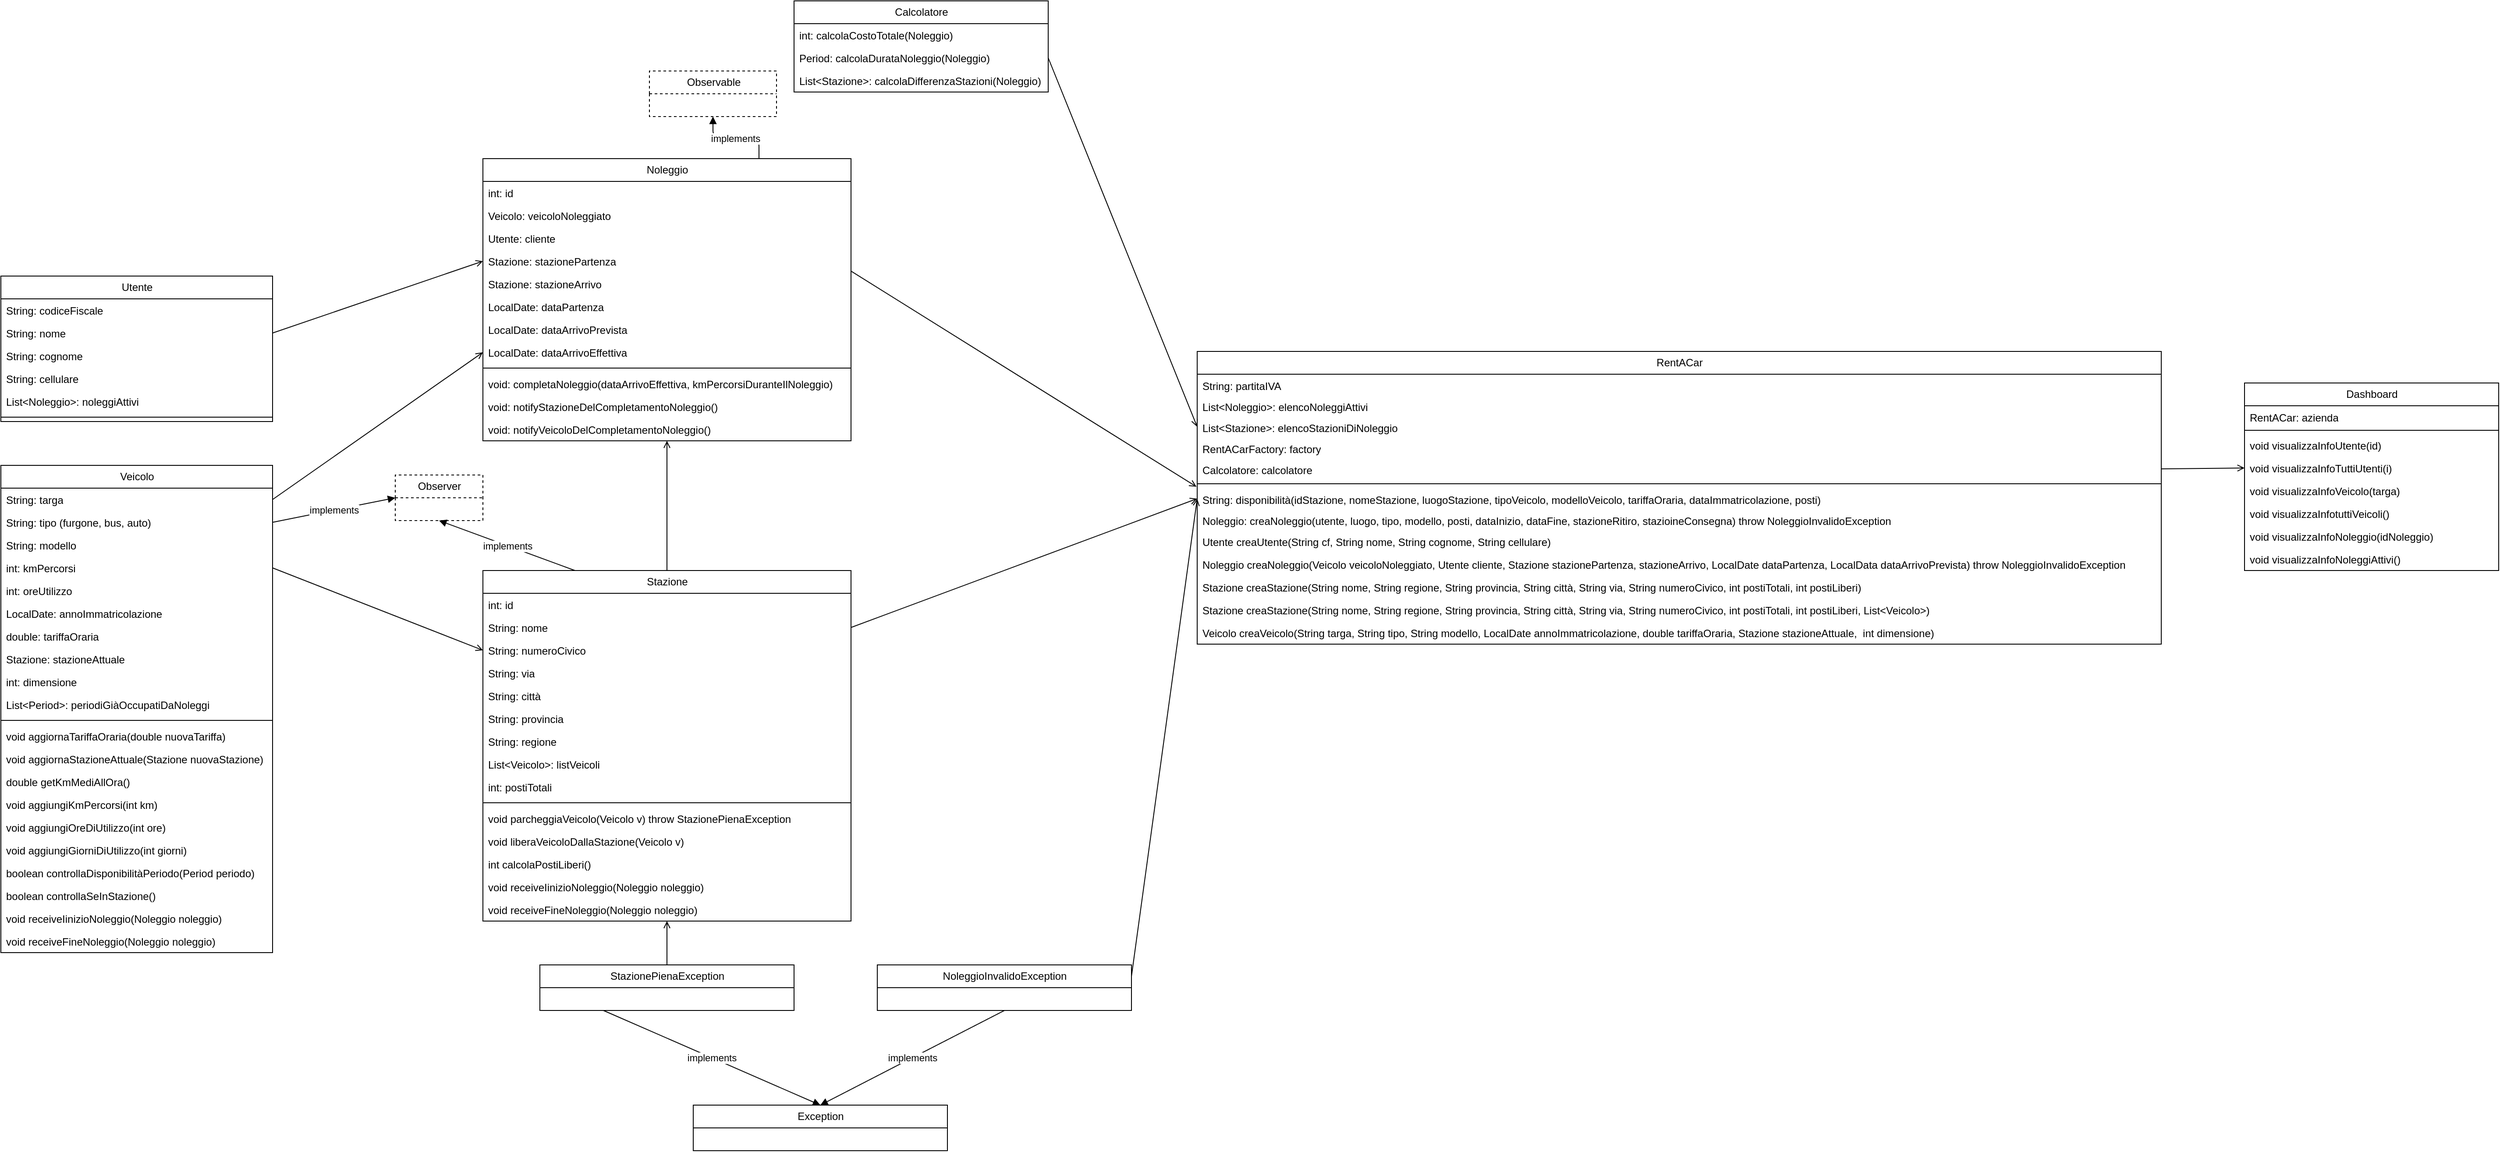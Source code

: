 <mxfile>
    <diagram id="e6U9duN5cm75SYGmt0KS" name="Page-1">
        <mxGraphModel dx="764" dy="2025" grid="1" gridSize="10" guides="1" tooltips="1" connect="1" arrows="1" fold="1" page="0" pageScale="1" pageWidth="827" pageHeight="1169" background="none" math="0" shadow="0">
            <root>
                <mxCell id="0"/>
                <mxCell id="1" parent="0"/>
                <mxCell id="3" value="Veicolo" style="swimlane;fontStyle=0;childLayout=stackLayout;horizontal=1;startSize=26;fillColor=none;horizontalStack=0;resizeParent=1;resizeParentMax=0;resizeLast=0;collapsible=1;marginBottom=0;html=1;rounded=0;" parent="1" vertex="1">
                    <mxGeometry x="690" y="-280" width="310" height="556" as="geometry"/>
                </mxCell>
                <mxCell id="7" value="String: targa" style="text;strokeColor=none;fillColor=none;align=left;verticalAlign=top;spacingLeft=4;spacingRight=4;overflow=hidden;rotatable=0;points=[[0,0.5],[1,0.5]];portConstraint=eastwest;whiteSpace=wrap;html=1;rounded=0;" parent="3" vertex="1">
                    <mxGeometry y="26" width="310" height="26" as="geometry"/>
                </mxCell>
                <mxCell id="4" value="String: tipo (furgone, bus, auto)" style="text;strokeColor=none;fillColor=none;align=left;verticalAlign=top;spacingLeft=4;spacingRight=4;overflow=hidden;rotatable=0;points=[[0,0.5],[1,0.5]];portConstraint=eastwest;whiteSpace=wrap;html=1;rounded=0;" parent="3" vertex="1">
                    <mxGeometry y="52" width="310" height="26" as="geometry"/>
                </mxCell>
                <mxCell id="5" value="String: modello" style="text;strokeColor=none;fillColor=none;align=left;verticalAlign=top;spacingLeft=4;spacingRight=4;overflow=hidden;rotatable=0;points=[[0,0.5],[1,0.5]];portConstraint=eastwest;whiteSpace=wrap;html=1;rounded=0;" parent="3" vertex="1">
                    <mxGeometry y="78" width="310" height="26" as="geometry"/>
                </mxCell>
                <mxCell id="103" value="int: kmPercorsi" style="text;strokeColor=none;fillColor=none;align=left;verticalAlign=top;spacingLeft=4;spacingRight=4;overflow=hidden;rotatable=0;points=[[0,0.5],[1,0.5]];portConstraint=eastwest;whiteSpace=wrap;html=1;rounded=0;" parent="3" vertex="1">
                    <mxGeometry y="104" width="310" height="26" as="geometry"/>
                </mxCell>
                <mxCell id="120" value="int: oreUtilizzo" style="text;strokeColor=none;fillColor=none;align=left;verticalAlign=top;spacingLeft=4;spacingRight=4;overflow=hidden;rotatable=0;points=[[0,0.5],[1,0.5]];portConstraint=eastwest;whiteSpace=wrap;html=1;rounded=0;" parent="3" vertex="1">
                    <mxGeometry y="130" width="310" height="26" as="geometry"/>
                </mxCell>
                <mxCell id="8" value="LocalDate: annoImmatricolazione" style="text;strokeColor=none;fillColor=none;align=left;verticalAlign=top;spacingLeft=4;spacingRight=4;overflow=hidden;rotatable=0;points=[[0,0.5],[1,0.5]];portConstraint=eastwest;whiteSpace=wrap;html=1;rounded=0;" parent="3" vertex="1">
                    <mxGeometry y="156" width="310" height="26" as="geometry"/>
                </mxCell>
                <mxCell id="6" value="double: tariffaOraria" style="text;strokeColor=none;fillColor=none;align=left;verticalAlign=top;spacingLeft=4;spacingRight=4;overflow=hidden;rotatable=0;points=[[0,0.5],[1,0.5]];portConstraint=eastwest;whiteSpace=wrap;html=1;rounded=0;" parent="3" vertex="1">
                    <mxGeometry y="182" width="310" height="26" as="geometry"/>
                </mxCell>
                <mxCell id="9" value="Stazione: stazioneAttuale" style="text;strokeColor=none;fillColor=none;align=left;verticalAlign=top;spacingLeft=4;spacingRight=4;overflow=hidden;rotatable=0;points=[[0,0.5],[1,0.5]];portConstraint=eastwest;whiteSpace=wrap;html=1;rounded=0;" parent="3" vertex="1">
                    <mxGeometry y="208" width="310" height="26" as="geometry"/>
                </mxCell>
                <mxCell id="10" value="int: dimensione" style="text;strokeColor=none;fillColor=none;align=left;verticalAlign=top;spacingLeft=4;spacingRight=4;overflow=hidden;rotatable=0;points=[[0,0.5],[1,0.5]];portConstraint=eastwest;whiteSpace=wrap;html=1;rounded=0;" parent="3" vertex="1">
                    <mxGeometry y="234" width="310" height="26" as="geometry"/>
                </mxCell>
                <mxCell id="163" value="List&amp;lt;Period&amp;gt;: periodiGiàOccupatiDaNoleggi" style="text;strokeColor=none;fillColor=none;align=left;verticalAlign=top;spacingLeft=4;spacingRight=4;overflow=hidden;rotatable=0;points=[[0,0.5],[1,0.5]];portConstraint=eastwest;whiteSpace=wrap;html=1;rounded=0;" parent="3" vertex="1">
                    <mxGeometry y="260" width="310" height="26" as="geometry"/>
                </mxCell>
                <mxCell id="102" value="" style="line;strokeWidth=1;rotatable=0;dashed=0;labelPosition=right;align=left;verticalAlign=middle;spacingTop=0;spacingLeft=6;points=[];portConstraint=eastwest;" parent="3" vertex="1">
                    <mxGeometry y="286" width="310" height="10" as="geometry"/>
                </mxCell>
                <mxCell id="118" value="void aggiornaTariffaOraria(double nuovaTariffa)" style="text;strokeColor=none;fillColor=none;align=left;verticalAlign=top;spacingLeft=4;spacingRight=4;overflow=hidden;rotatable=0;points=[[0,0.5],[1,0.5]];portConstraint=eastwest;whiteSpace=wrap;html=1;rounded=0;" parent="3" vertex="1">
                    <mxGeometry y="296" width="310" height="26" as="geometry"/>
                </mxCell>
                <mxCell id="119" value="void aggiornaStazioneAttuale(Stazione nuovaStazione)" style="text;strokeColor=none;fillColor=none;align=left;verticalAlign=top;spacingLeft=4;spacingRight=4;overflow=hidden;rotatable=0;points=[[0,0.5],[1,0.5]];portConstraint=eastwest;whiteSpace=wrap;html=1;rounded=0;" parent="3" vertex="1">
                    <mxGeometry y="322" width="310" height="26" as="geometry"/>
                </mxCell>
                <mxCell id="121" value="double getKmMediAllOra()" style="text;strokeColor=none;fillColor=none;align=left;verticalAlign=top;spacingLeft=4;spacingRight=4;overflow=hidden;rotatable=0;points=[[0,0.5],[1,0.5]];portConstraint=eastwest;whiteSpace=wrap;html=1;rounded=0;" parent="3" vertex="1">
                    <mxGeometry y="348" width="310" height="26" as="geometry"/>
                </mxCell>
                <mxCell id="104" value="void aggiungiKmPercorsi(int km)" style="text;strokeColor=none;fillColor=none;align=left;verticalAlign=top;spacingLeft=4;spacingRight=4;overflow=hidden;rotatable=0;points=[[0,0.5],[1,0.5]];portConstraint=eastwest;whiteSpace=wrap;html=1;rounded=0;" parent="3" vertex="1">
                    <mxGeometry y="374" width="310" height="26" as="geometry"/>
                </mxCell>
                <mxCell id="122" value="void aggiungiOreDiUtilizzo(int ore)" style="text;strokeColor=none;fillColor=none;align=left;verticalAlign=top;spacingLeft=4;spacingRight=4;overflow=hidden;rotatable=0;points=[[0,0.5],[1,0.5]];portConstraint=eastwest;whiteSpace=wrap;html=1;rounded=0;" parent="3" vertex="1">
                    <mxGeometry y="400" width="310" height="26" as="geometry"/>
                </mxCell>
                <mxCell id="123" value="void aggiungiGiorniDiUtilizzo(int giorni)" style="text;strokeColor=none;fillColor=none;align=left;verticalAlign=top;spacingLeft=4;spacingRight=4;overflow=hidden;rotatable=0;points=[[0,0.5],[1,0.5]];portConstraint=eastwest;whiteSpace=wrap;html=1;rounded=0;" parent="3" vertex="1">
                    <mxGeometry y="426" width="310" height="26" as="geometry"/>
                </mxCell>
                <mxCell id="164" value="boolean controllaDisponibilitàPeriodo(Period periodo)" style="text;strokeColor=none;fillColor=none;align=left;verticalAlign=top;spacingLeft=4;spacingRight=4;overflow=hidden;rotatable=0;points=[[0,0.5],[1,0.5]];portConstraint=eastwest;whiteSpace=wrap;html=1;rounded=0;" parent="3" vertex="1">
                    <mxGeometry y="452" width="310" height="26" as="geometry"/>
                </mxCell>
                <mxCell id="205" value="boolean controllaSeInStazione()" style="text;strokeColor=none;fillColor=none;align=left;verticalAlign=top;spacingLeft=4;spacingRight=4;overflow=hidden;rotatable=0;points=[[0,0.5],[1,0.5]];portConstraint=eastwest;whiteSpace=wrap;html=1;rounded=0;" parent="3" vertex="1">
                    <mxGeometry y="478" width="310" height="26" as="geometry"/>
                </mxCell>
                <mxCell id="209" value="void receiveIinizioNoleggio(Noleggio noleggio)" style="text;strokeColor=none;fillColor=none;align=left;verticalAlign=top;spacingLeft=4;spacingRight=4;overflow=hidden;rotatable=0;points=[[0,0.5],[1,0.5]];portConstraint=eastwest;whiteSpace=wrap;html=1;rounded=0;" parent="3" vertex="1">
                    <mxGeometry y="504" width="310" height="26" as="geometry"/>
                </mxCell>
                <mxCell id="210" value="void receiveFineNoleggio(Noleggio noleggio)" style="text;strokeColor=none;fillColor=none;align=left;verticalAlign=top;spacingLeft=4;spacingRight=4;overflow=hidden;rotatable=0;points=[[0,0.5],[1,0.5]];portConstraint=eastwest;whiteSpace=wrap;html=1;rounded=0;" parent="3" vertex="1">
                    <mxGeometry y="530" width="310" height="26" as="geometry"/>
                </mxCell>
                <mxCell id="196" style="edgeStyle=none;html=1;entryX=0.5;entryY=1;entryDx=0;entryDy=0;endArrow=open;endFill=0;" parent="1" source="16" target="32" edge="1">
                    <mxGeometry relative="1" as="geometry"/>
                </mxCell>
                <mxCell id="199" value="implements" style="edgeStyle=none;html=1;exitX=0.25;exitY=0;exitDx=0;exitDy=0;entryX=0.5;entryY=1;entryDx=0;entryDy=0;endArrow=block;endFill=1;" parent="1" source="16" target="179" edge="1">
                    <mxGeometry relative="1" as="geometry"/>
                </mxCell>
                <mxCell id="16" value="Stazione" style="swimlane;fontStyle=0;childLayout=stackLayout;horizontal=1;startSize=26;fillColor=none;horizontalStack=0;resizeParent=1;resizeParentMax=0;resizeLast=0;collapsible=1;marginBottom=0;html=1;rounded=0;" parent="1" vertex="1">
                    <mxGeometry x="1240" y="-160" width="420" height="400" as="geometry"/>
                </mxCell>
                <mxCell id="17" value="int: id" style="text;strokeColor=none;fillColor=none;align=left;verticalAlign=top;spacingLeft=4;spacingRight=4;overflow=hidden;rotatable=0;points=[[0,0.5],[1,0.5]];portConstraint=eastwest;whiteSpace=wrap;html=1;rounded=0;" parent="16" vertex="1">
                    <mxGeometry y="26" width="420" height="26" as="geometry"/>
                </mxCell>
                <mxCell id="18" value="String: nome" style="text;strokeColor=none;fillColor=none;align=left;verticalAlign=top;spacingLeft=4;spacingRight=4;overflow=hidden;rotatable=0;points=[[0,0.5],[1,0.5]];portConstraint=eastwest;whiteSpace=wrap;html=1;rounded=0;" parent="16" vertex="1">
                    <mxGeometry y="52" width="420" height="26" as="geometry"/>
                </mxCell>
                <mxCell id="126" value="String: numeroCivico" style="text;strokeColor=none;fillColor=none;align=left;verticalAlign=top;spacingLeft=4;spacingRight=4;overflow=hidden;rotatable=0;points=[[0,0.5],[1,0.5]];portConstraint=eastwest;whiteSpace=wrap;html=1;rounded=0;" parent="16" vertex="1">
                    <mxGeometry y="78" width="420" height="26" as="geometry"/>
                </mxCell>
                <mxCell id="124" value="String: via" style="text;strokeColor=none;fillColor=none;align=left;verticalAlign=top;spacingLeft=4;spacingRight=4;overflow=hidden;rotatable=0;points=[[0,0.5],[1,0.5]];portConstraint=eastwest;whiteSpace=wrap;html=1;rounded=0;" parent="16" vertex="1">
                    <mxGeometry y="104" width="420" height="26" as="geometry"/>
                </mxCell>
                <mxCell id="19" value="String: città" style="text;strokeColor=none;fillColor=none;align=left;verticalAlign=top;spacingLeft=4;spacingRight=4;overflow=hidden;rotatable=0;points=[[0,0.5],[1,0.5]];portConstraint=eastwest;whiteSpace=wrap;html=1;rounded=0;" parent="16" vertex="1">
                    <mxGeometry y="130" width="420" height="26" as="geometry"/>
                </mxCell>
                <mxCell id="127" value="String: provincia" style="text;strokeColor=none;fillColor=none;align=left;verticalAlign=top;spacingLeft=4;spacingRight=4;overflow=hidden;rotatable=0;points=[[0,0.5],[1,0.5]];portConstraint=eastwest;whiteSpace=wrap;html=1;rounded=0;" parent="16" vertex="1">
                    <mxGeometry y="156" width="420" height="26" as="geometry"/>
                </mxCell>
                <mxCell id="125" value="String: regione" style="text;strokeColor=none;fillColor=none;align=left;verticalAlign=top;spacingLeft=4;spacingRight=4;overflow=hidden;rotatable=0;points=[[0,0.5],[1,0.5]];portConstraint=eastwest;whiteSpace=wrap;html=1;rounded=0;" parent="16" vertex="1">
                    <mxGeometry y="182" width="420" height="26" as="geometry"/>
                </mxCell>
                <mxCell id="20" value="List&amp;lt;Veicolo&amp;gt;: listVeicoli" style="text;strokeColor=none;fillColor=none;align=left;verticalAlign=top;spacingLeft=4;spacingRight=4;overflow=hidden;rotatable=0;points=[[0,0.5],[1,0.5]];portConstraint=eastwest;whiteSpace=wrap;html=1;rounded=0;" parent="16" vertex="1">
                    <mxGeometry y="208" width="420" height="26" as="geometry"/>
                </mxCell>
                <mxCell id="25" value="int: postiTotali" style="text;strokeColor=none;fillColor=none;align=left;verticalAlign=top;spacingLeft=4;spacingRight=4;overflow=hidden;rotatable=0;points=[[0,0.5],[1,0.5]];portConstraint=eastwest;whiteSpace=wrap;html=1;rounded=0;" parent="16" vertex="1">
                    <mxGeometry y="234" width="420" height="26" as="geometry"/>
                </mxCell>
                <mxCell id="129" value="" style="line;strokeWidth=1;rotatable=0;dashed=0;labelPosition=right;align=left;verticalAlign=middle;spacingTop=0;spacingLeft=6;points=[];portConstraint=eastwest;" parent="16" vertex="1">
                    <mxGeometry y="260" width="420" height="10" as="geometry"/>
                </mxCell>
                <mxCell id="130" value="void parcheggiaVeicolo(Veicolo v) throw StazionePienaException" style="text;strokeColor=none;fillColor=none;align=left;verticalAlign=top;spacingLeft=4;spacingRight=4;overflow=hidden;rotatable=0;points=[[0,0.5],[1,0.5]];portConstraint=eastwest;whiteSpace=wrap;html=1;rounded=0;" parent="16" vertex="1">
                    <mxGeometry y="270" width="420" height="26" as="geometry"/>
                </mxCell>
                <mxCell id="131" value="void liberaVeicoloDallaStazione(Veicolo v)" style="text;strokeColor=none;fillColor=none;align=left;verticalAlign=top;spacingLeft=4;spacingRight=4;overflow=hidden;rotatable=0;points=[[0,0.5],[1,0.5]];portConstraint=eastwest;whiteSpace=wrap;html=1;rounded=0;" parent="16" vertex="1">
                    <mxGeometry y="296" width="420" height="26" as="geometry"/>
                </mxCell>
                <mxCell id="206" value="int calcolaPostiLiberi()" style="text;strokeColor=none;fillColor=none;align=left;verticalAlign=top;spacingLeft=4;spacingRight=4;overflow=hidden;rotatable=0;points=[[0,0.5],[1,0.5]];portConstraint=eastwest;whiteSpace=wrap;html=1;rounded=0;" parent="16" vertex="1">
                    <mxGeometry y="322" width="420" height="26" as="geometry"/>
                </mxCell>
                <mxCell id="207" value="void receiveIinizioNoleggio(Noleggio noleggio)" style="text;strokeColor=none;fillColor=none;align=left;verticalAlign=top;spacingLeft=4;spacingRight=4;overflow=hidden;rotatable=0;points=[[0,0.5],[1,0.5]];portConstraint=eastwest;whiteSpace=wrap;html=1;rounded=0;" parent="16" vertex="1">
                    <mxGeometry y="348" width="420" height="26" as="geometry"/>
                </mxCell>
                <mxCell id="208" value="void receiveFineNoleggio(Noleggio noleggio)" style="text;strokeColor=none;fillColor=none;align=left;verticalAlign=top;spacingLeft=4;spacingRight=4;overflow=hidden;rotatable=0;points=[[0,0.5],[1,0.5]];portConstraint=eastwest;whiteSpace=wrap;html=1;rounded=0;" parent="16" vertex="1">
                    <mxGeometry y="374" width="420" height="26" as="geometry"/>
                </mxCell>
                <mxCell id="26" value="Utente" style="swimlane;fontStyle=0;childLayout=stackLayout;horizontal=1;startSize=26;fillColor=none;horizontalStack=0;resizeParent=1;resizeParentMax=0;resizeLast=0;collapsible=1;marginBottom=0;html=1;rounded=0;" parent="1" vertex="1">
                    <mxGeometry x="690" y="-496" width="310" height="166" as="geometry"/>
                </mxCell>
                <mxCell id="27" value="String: codiceFiscale" style="text;strokeColor=none;fillColor=none;align=left;verticalAlign=top;spacingLeft=4;spacingRight=4;overflow=hidden;rotatable=0;points=[[0,0.5],[1,0.5]];portConstraint=eastwest;whiteSpace=wrap;html=1;rounded=0;" parent="26" vertex="1">
                    <mxGeometry y="26" width="310" height="26" as="geometry"/>
                </mxCell>
                <mxCell id="28" value="String: nome" style="text;strokeColor=none;fillColor=none;align=left;verticalAlign=top;spacingLeft=4;spacingRight=4;overflow=hidden;rotatable=0;points=[[0,0.5],[1,0.5]];portConstraint=eastwest;whiteSpace=wrap;html=1;rounded=0;" parent="26" vertex="1">
                    <mxGeometry y="52" width="310" height="26" as="geometry"/>
                </mxCell>
                <mxCell id="29" value="String: cognome" style="text;strokeColor=none;fillColor=none;align=left;verticalAlign=top;spacingLeft=4;spacingRight=4;overflow=hidden;rotatable=0;points=[[0,0.5],[1,0.5]];portConstraint=eastwest;whiteSpace=wrap;html=1;rounded=0;" parent="26" vertex="1">
                    <mxGeometry y="78" width="310" height="26" as="geometry"/>
                </mxCell>
                <mxCell id="30" value="String: cellulare" style="text;strokeColor=none;fillColor=none;align=left;verticalAlign=top;spacingLeft=4;spacingRight=4;overflow=hidden;rotatable=0;points=[[0,0.5],[1,0.5]];portConstraint=eastwest;whiteSpace=wrap;html=1;rounded=0;" parent="26" vertex="1">
                    <mxGeometry y="104" width="310" height="26" as="geometry"/>
                </mxCell>
                <mxCell id="31" value="List&amp;lt;Noleggio&amp;gt;: noleggiAttivi" style="text;strokeColor=none;fillColor=none;align=left;verticalAlign=top;spacingLeft=4;spacingRight=4;overflow=hidden;rotatable=0;points=[[0,0.5],[1,0.5]];portConstraint=eastwest;whiteSpace=wrap;html=1;rounded=0;" parent="26" vertex="1">
                    <mxGeometry y="130" width="310" height="26" as="geometry"/>
                </mxCell>
                <mxCell id="166" value="" style="line;strokeWidth=1;rotatable=0;dashed=0;labelPosition=right;align=left;verticalAlign=middle;spacingTop=0;spacingLeft=6;points=[];portConstraint=eastwest;" parent="26" vertex="1">
                    <mxGeometry y="156" width="310" height="10" as="geometry"/>
                </mxCell>
                <mxCell id="185" value="implements" style="edgeStyle=orthogonalEdgeStyle;html=1;exitX=0.75;exitY=0;exitDx=0;exitDy=0;entryX=0.5;entryY=1;entryDx=0;entryDy=0;endArrow=block;endFill=1;" parent="1" source="32" target="183" edge="1">
                    <mxGeometry x="0.041" y="1" relative="1" as="geometry">
                        <mxPoint x="1" as="offset"/>
                    </mxGeometry>
                </mxCell>
                <mxCell id="32" value="Noleggio" style="swimlane;fontStyle=0;childLayout=stackLayout;horizontal=1;startSize=26;fillColor=none;horizontalStack=0;resizeParent=1;resizeParentMax=0;resizeLast=0;collapsible=1;marginBottom=0;html=1;rounded=0;" parent="1" vertex="1">
                    <mxGeometry x="1240" y="-630" width="420" height="322" as="geometry"/>
                </mxCell>
                <mxCell id="33" value="int: id" style="text;strokeColor=none;fillColor=none;align=left;verticalAlign=top;spacingLeft=4;spacingRight=4;overflow=hidden;rotatable=0;points=[[0,0.5],[1,0.5]];portConstraint=eastwest;whiteSpace=wrap;html=1;rounded=0;" parent="32" vertex="1">
                    <mxGeometry y="26" width="420" height="26" as="geometry"/>
                </mxCell>
                <mxCell id="34" value="Veicolo: veicoloNoleggiato" style="text;strokeColor=none;fillColor=none;align=left;verticalAlign=top;spacingLeft=4;spacingRight=4;overflow=hidden;rotatable=0;points=[[0,0.5],[1,0.5]];portConstraint=eastwest;whiteSpace=wrap;html=1;rounded=0;" parent="32" vertex="1">
                    <mxGeometry y="52" width="420" height="26" as="geometry"/>
                </mxCell>
                <mxCell id="35" value="Utente: cliente" style="text;strokeColor=none;fillColor=none;align=left;verticalAlign=top;spacingLeft=4;spacingRight=4;overflow=hidden;rotatable=0;points=[[0,0.5],[1,0.5]];portConstraint=eastwest;whiteSpace=wrap;html=1;rounded=0;" parent="32" vertex="1">
                    <mxGeometry y="78" width="420" height="26" as="geometry"/>
                </mxCell>
                <mxCell id="36" value="Stazione: stazionePartenza" style="text;strokeColor=none;fillColor=none;align=left;verticalAlign=top;spacingLeft=4;spacingRight=4;overflow=hidden;rotatable=0;points=[[0,0.5],[1,0.5]];portConstraint=eastwest;whiteSpace=wrap;html=1;rounded=0;" parent="32" vertex="1">
                    <mxGeometry y="104" width="420" height="26" as="geometry"/>
                </mxCell>
                <mxCell id="37" value="Stazione: stazioneArrivo" style="text;strokeColor=none;fillColor=none;align=left;verticalAlign=top;spacingLeft=4;spacingRight=4;overflow=hidden;rotatable=0;points=[[0,0.5],[1,0.5]];portConstraint=eastwest;whiteSpace=wrap;html=1;rounded=0;" parent="32" vertex="1">
                    <mxGeometry y="130" width="420" height="26" as="geometry"/>
                </mxCell>
                <mxCell id="38" value="LocalDate: dataPartenza" style="text;strokeColor=none;fillColor=none;align=left;verticalAlign=top;spacingLeft=4;spacingRight=4;overflow=hidden;rotatable=0;points=[[0,0.5],[1,0.5]];portConstraint=eastwest;whiteSpace=wrap;html=1;rounded=0;" parent="32" vertex="1">
                    <mxGeometry y="156" width="420" height="26" as="geometry"/>
                </mxCell>
                <mxCell id="39" value="LocalDate: dataArrivoPrevista" style="text;strokeColor=none;fillColor=none;align=left;verticalAlign=top;spacingLeft=4;spacingRight=4;overflow=hidden;rotatable=0;points=[[0,0.5],[1,0.5]];portConstraint=eastwest;whiteSpace=wrap;html=1;rounded=0;" parent="32" vertex="1">
                    <mxGeometry y="182" width="420" height="26" as="geometry"/>
                </mxCell>
                <mxCell id="105" value="LocalDate: dataArrivoEffettiva" style="text;strokeColor=none;fillColor=none;align=left;verticalAlign=top;spacingLeft=4;spacingRight=4;overflow=hidden;rotatable=0;points=[[0,0.5],[1,0.5]];portConstraint=eastwest;whiteSpace=wrap;html=1;rounded=0;" parent="32" vertex="1">
                    <mxGeometry y="208" width="420" height="26" as="geometry"/>
                </mxCell>
                <mxCell id="176" value="" style="line;strokeWidth=1;rotatable=0;dashed=0;labelPosition=right;align=left;verticalAlign=middle;spacingTop=0;spacingLeft=6;points=[];portConstraint=eastwest;" parent="32" vertex="1">
                    <mxGeometry y="234" width="420" height="10" as="geometry"/>
                </mxCell>
                <mxCell id="177" value="void: completaNoleggio(dataArrivoEffettiva, kmPercorsiDuranteIlNoleggio)" style="text;strokeColor=none;fillColor=none;align=left;verticalAlign=top;spacingLeft=4;spacingRight=4;overflow=hidden;rotatable=0;points=[[0,0.5],[1,0.5]];portConstraint=eastwest;whiteSpace=wrap;html=1;rounded=0;" parent="32" vertex="1">
                    <mxGeometry y="244" width="420" height="26" as="geometry"/>
                </mxCell>
                <mxCell id="178" value="void: notifyStazioneDelCompletamentoNoleggio()" style="text;strokeColor=none;fillColor=none;align=left;verticalAlign=top;spacingLeft=4;spacingRight=4;overflow=hidden;rotatable=0;points=[[0,0.5],[1,0.5]];portConstraint=eastwest;whiteSpace=wrap;html=1;rounded=0;" parent="32" vertex="1">
                    <mxGeometry y="270" width="420" height="26" as="geometry"/>
                </mxCell>
                <mxCell id="187" value="void: notifyVeicoloDelCompletamentoNoleggio()" style="text;strokeColor=none;fillColor=none;align=left;verticalAlign=top;spacingLeft=4;spacingRight=4;overflow=hidden;rotatable=0;points=[[0,0.5],[1,0.5]];portConstraint=eastwest;whiteSpace=wrap;html=1;rounded=0;" parent="32" vertex="1">
                    <mxGeometry y="296" width="420" height="26" as="geometry"/>
                </mxCell>
                <mxCell id="101" style="html=1;exitX=1;exitY=0.5;exitDx=0;exitDy=0;entryX=0;entryY=0.5;entryDx=0;entryDy=0;endArrow=open;endFill=0;rounded=0;" parent="1" source="162" target="76" edge="1">
                    <mxGeometry relative="1" as="geometry"/>
                </mxCell>
                <mxCell id="40" value="RentACar" style="swimlane;fontStyle=0;childLayout=stackLayout;horizontal=1;startSize=26;fillColor=none;horizontalStack=0;resizeParent=1;resizeParentMax=0;resizeLast=0;collapsible=1;marginBottom=0;html=1;rounded=0;" parent="1" vertex="1">
                    <mxGeometry x="2055" y="-410" width="1100" height="334" as="geometry"/>
                </mxCell>
                <mxCell id="47" value="String: partitaIVA" style="text;strokeColor=none;fillColor=none;align=left;verticalAlign=top;spacingLeft=4;spacingRight=4;overflow=hidden;rotatable=0;points=[[0,0.5],[1,0.5]];portConstraint=eastwest;whiteSpace=wrap;html=1;rounded=0;" parent="40" vertex="1">
                    <mxGeometry y="26" width="1100" height="24" as="geometry"/>
                </mxCell>
                <mxCell id="115" value="List&amp;lt;Noleggio&amp;gt;: elencoNoleggiAttivi" style="text;strokeColor=none;fillColor=none;align=left;verticalAlign=top;spacingLeft=4;spacingRight=4;overflow=hidden;rotatable=0;points=[[0,0.5],[1,0.5]];portConstraint=eastwest;whiteSpace=wrap;html=1;rounded=0;" parent="40" vertex="1">
                    <mxGeometry y="50" width="1100" height="24" as="geometry"/>
                </mxCell>
                <mxCell id="111" value="List&amp;lt;Stazione&amp;gt;: elencoStazioniDiNoleggio" style="text;strokeColor=none;fillColor=none;align=left;verticalAlign=top;spacingLeft=4;spacingRight=4;overflow=hidden;rotatable=0;points=[[0,0.5],[1,0.5]];portConstraint=eastwest;whiteSpace=wrap;html=1;rounded=0;" parent="40" vertex="1">
                    <mxGeometry y="74" width="1100" height="24" as="geometry"/>
                </mxCell>
                <mxCell id="114" value="RentACarFactory: factory" style="text;strokeColor=none;fillColor=none;align=left;verticalAlign=top;spacingLeft=4;spacingRight=4;overflow=hidden;rotatable=0;points=[[0,0.5],[1,0.5]];portConstraint=eastwest;whiteSpace=wrap;html=1;rounded=0;" parent="40" vertex="1">
                    <mxGeometry y="98" width="1100" height="24" as="geometry"/>
                </mxCell>
                <mxCell id="162" value="Calcolatore: calcolatore" style="text;strokeColor=none;fillColor=none;align=left;verticalAlign=top;spacingLeft=4;spacingRight=4;overflow=hidden;rotatable=0;points=[[0,0.5],[1,0.5]];portConstraint=eastwest;whiteSpace=wrap;html=1;rounded=0;" parent="40" vertex="1">
                    <mxGeometry y="122" width="1100" height="24" as="geometry"/>
                </mxCell>
                <mxCell id="48" value="" style="line;strokeWidth=1;rotatable=0;dashed=0;labelPosition=right;align=left;verticalAlign=middle;spacingTop=0;spacingLeft=6;points=[];portConstraint=eastwest;rounded=0;" parent="40" vertex="1">
                    <mxGeometry y="146" width="1100" height="10" as="geometry"/>
                </mxCell>
                <mxCell id="52" value="String: disponibilità(idStazione, nomeStazione, luogoStazione, tipoVeicolo, modelloVeicolo, tariffaOraria, dataImmatricolazione, posti)" style="text;strokeColor=none;fillColor=none;align=left;verticalAlign=top;spacingLeft=4;spacingRight=4;overflow=hidden;rotatable=0;points=[[0,0.5],[1,0.5]];portConstraint=eastwest;whiteSpace=wrap;html=1;rounded=0;" parent="40" vertex="1">
                    <mxGeometry y="156" width="1100" height="24" as="geometry"/>
                </mxCell>
                <mxCell id="53" value="Noleggio: creaNoleggio(utente, luogo, tipo, modello, posti, dataInizio, dataFine, stazioneRitiro, stazioineConsegna) throw NoleggioInvalidoException" style="text;strokeColor=none;fillColor=none;align=left;verticalAlign=top;spacingLeft=4;spacingRight=4;overflow=hidden;rotatable=0;points=[[0,0.5],[1,0.5]];portConstraint=eastwest;whiteSpace=wrap;html=1;rounded=0;" parent="40" vertex="1">
                    <mxGeometry y="180" width="1100" height="24" as="geometry"/>
                </mxCell>
                <mxCell id="69" value="Utente creaUtente(String cf, String nome, String cognome, String cellulare)" style="text;strokeColor=none;fillColor=none;align=left;verticalAlign=top;spacingLeft=4;spacingRight=4;overflow=hidden;rotatable=0;points=[[0,0.5],[1,0.5]];portConstraint=eastwest;whiteSpace=wrap;html=1;rounded=0;" parent="40" vertex="1">
                    <mxGeometry y="204" width="1100" height="26" as="geometry"/>
                </mxCell>
                <mxCell id="73" value="Noleggio creaNoleggio(Veicolo veicoloNoleggiato, Utente cliente, Stazione stazionePartenza, stazioneArrivo, LocalDate dataPartenza, LocalData dataArrivoPrevista) throw NoleggioInvalidoException" style="text;strokeColor=none;fillColor=none;align=left;verticalAlign=top;spacingLeft=4;spacingRight=4;overflow=hidden;rotatable=0;points=[[0,0.5],[1,0.5]];portConstraint=eastwest;whiteSpace=wrap;html=1;rounded=0;" parent="40" vertex="1">
                    <mxGeometry y="230" width="1100" height="26" as="geometry"/>
                </mxCell>
                <mxCell id="128" value="Stazione creaStazione(String nome, String regione, String provincia, String città, String via, String numeroCivico, int postiTotali, int postiLiberi)" style="text;strokeColor=none;fillColor=none;align=left;verticalAlign=top;spacingLeft=4;spacingRight=4;overflow=hidden;rotatable=0;points=[[0,0.5],[1,0.5]];portConstraint=eastwest;whiteSpace=wrap;html=1;rounded=0;" parent="40" vertex="1">
                    <mxGeometry y="256" width="1100" height="26" as="geometry"/>
                </mxCell>
                <mxCell id="71" value="Stazione creaStazione(String nome, String regione, String provincia, String città, String via, String numeroCivico, int postiTotali, int postiLiberi, List&amp;lt;Veicolo&amp;gt;)" style="text;strokeColor=none;fillColor=none;align=left;verticalAlign=top;spacingLeft=4;spacingRight=4;overflow=hidden;rotatable=0;points=[[0,0.5],[1,0.5]];portConstraint=eastwest;whiteSpace=wrap;html=1;rounded=0;" parent="40" vertex="1">
                    <mxGeometry y="282" width="1100" height="26" as="geometry"/>
                </mxCell>
                <mxCell id="70" value="Veicolo creaVeicolo(String targa, String tipo, String modello, LocalDate annoImmatricolazione, double tariffaOraria, Stazione stazioneAttuale,&amp;nbsp; int dimensione)" style="text;strokeColor=none;fillColor=none;align=left;verticalAlign=top;spacingLeft=4;spacingRight=4;overflow=hidden;rotatable=0;points=[[0,0.5],[1,0.5]];portConstraint=eastwest;whiteSpace=wrap;html=1;rounded=0;" parent="40" vertex="1">
                    <mxGeometry y="308" width="1100" height="26" as="geometry"/>
                </mxCell>
                <mxCell id="64" value="Dashboard" style="swimlane;fontStyle=0;childLayout=stackLayout;horizontal=1;startSize=26;fillColor=none;horizontalStack=0;resizeParent=1;resizeParentMax=0;resizeLast=0;collapsible=1;marginBottom=0;html=1;rounded=0;" parent="1" vertex="1">
                    <mxGeometry x="3250" y="-374" width="290" height="214" as="geometry"/>
                </mxCell>
                <mxCell id="116" value="RentACar: azienda" style="text;strokeColor=none;fillColor=none;align=left;verticalAlign=top;spacingLeft=4;spacingRight=4;overflow=hidden;rotatable=0;points=[[0,0.5],[1,0.5]];portConstraint=eastwest;whiteSpace=wrap;html=1;rounded=0;" parent="64" vertex="1">
                    <mxGeometry y="26" width="290" height="24" as="geometry"/>
                </mxCell>
                <mxCell id="117" value="" style="line;strokeWidth=1;fillColor=none;align=left;verticalAlign=middle;spacingTop=-1;spacingLeft=3;spacingRight=3;rotatable=0;labelPosition=right;points=[];portConstraint=eastwest;strokeColor=inherit;" parent="64" vertex="1">
                    <mxGeometry y="50" width="290" height="8" as="geometry"/>
                </mxCell>
                <mxCell id="74" value="void visualizzaInfoUtente(id)" style="text;strokeColor=none;fillColor=none;align=left;verticalAlign=top;spacingLeft=4;spacingRight=4;overflow=hidden;rotatable=0;points=[[0,0.5],[1,0.5]];portConstraint=eastwest;whiteSpace=wrap;html=1;rounded=0;" parent="64" vertex="1">
                    <mxGeometry y="58" width="290" height="26" as="geometry"/>
                </mxCell>
                <mxCell id="76" value="void visualizzaInfoTuttiUtenti(i)" style="text;strokeColor=none;fillColor=none;align=left;verticalAlign=top;spacingLeft=4;spacingRight=4;overflow=hidden;rotatable=0;points=[[0,0.5],[1,0.5]];portConstraint=eastwest;whiteSpace=wrap;html=1;rounded=0;" parent="64" vertex="1">
                    <mxGeometry y="84" width="290" height="26" as="geometry"/>
                </mxCell>
                <mxCell id="77" value="void visualizzaInfoVeicolo(targa)" style="text;strokeColor=none;fillColor=none;align=left;verticalAlign=top;spacingLeft=4;spacingRight=4;overflow=hidden;rotatable=0;points=[[0,0.5],[1,0.5]];portConstraint=eastwest;whiteSpace=wrap;html=1;rounded=0;" parent="64" vertex="1">
                    <mxGeometry y="110" width="290" height="26" as="geometry"/>
                </mxCell>
                <mxCell id="78" value="void visualizzaInfotuttiVeicoli()" style="text;strokeColor=none;fillColor=none;align=left;verticalAlign=top;spacingLeft=4;spacingRight=4;overflow=hidden;rotatable=0;points=[[0,0.5],[1,0.5]];portConstraint=eastwest;whiteSpace=wrap;html=1;rounded=0;" parent="64" vertex="1">
                    <mxGeometry y="136" width="290" height="26" as="geometry"/>
                </mxCell>
                <mxCell id="79" value="void visualizzaInfoNoleggio(idNoleggio)" style="text;strokeColor=none;fillColor=none;align=left;verticalAlign=top;spacingLeft=4;spacingRight=4;overflow=hidden;rotatable=0;points=[[0,0.5],[1,0.5]];portConstraint=eastwest;whiteSpace=wrap;html=1;rounded=0;" parent="64" vertex="1">
                    <mxGeometry y="162" width="290" height="26" as="geometry"/>
                </mxCell>
                <mxCell id="80" value="void visualizzaInfoNoleggiAttivi()" style="text;strokeColor=none;fillColor=none;align=left;verticalAlign=top;spacingLeft=4;spacingRight=4;overflow=hidden;rotatable=0;points=[[0,0.5],[1,0.5]];portConstraint=eastwest;whiteSpace=wrap;html=1;rounded=0;" parent="64" vertex="1">
                    <mxGeometry y="188" width="290" height="26" as="geometry"/>
                </mxCell>
                <mxCell id="100" style="html=1;entryX=-0.001;entryY=-0.066;entryDx=0;entryDy=0;entryPerimeter=0;endArrow=open;endFill=0;rounded=0;exitX=0.999;exitY=0.927;exitDx=0;exitDy=0;exitPerimeter=0;" parent="1" source="36" edge="1">
                    <mxGeometry relative="1" as="geometry">
                        <mxPoint x="2260" y="153" as="sourcePoint"/>
                        <mxPoint x="2054.18" y="-255.584" as="targetPoint"/>
                    </mxGeometry>
                </mxCell>
                <mxCell id="112" style="rounded=0;html=1;exitX=1;exitY=0.5;exitDx=0;exitDy=0;entryX=0;entryY=0.5;entryDx=0;entryDy=0;endArrow=open;endFill=0;" parent="1" source="18" edge="1">
                    <mxGeometry relative="1" as="geometry">
                        <mxPoint x="2055" y="-242" as="targetPoint"/>
                    </mxGeometry>
                </mxCell>
                <mxCell id="147" value="implements" style="rounded=0;html=1;exitX=0.5;exitY=1;exitDx=0;exitDy=0;entryX=0.5;entryY=0;entryDx=0;entryDy=0;endArrow=block;endFill=1;" parent="1" source="139" target="144" edge="1">
                    <mxGeometry relative="1" as="geometry"/>
                </mxCell>
                <mxCell id="156" style="rounded=0;html=1;exitX=1;exitY=0.25;exitDx=0;exitDy=0;entryX=0;entryY=0.5;entryDx=0;entryDy=0;endArrow=open;endFill=0;" parent="1" source="139" target="52" edge="1">
                    <mxGeometry relative="1" as="geometry"/>
                </mxCell>
                <mxCell id="139" value="NoleggioInvalidoException" style="swimlane;fontStyle=0;childLayout=stackLayout;horizontal=1;startSize=26;fillColor=none;horizontalStack=0;resizeParent=1;resizeParentMax=0;resizeLast=0;collapsible=1;marginBottom=0;html=1;rounded=0;" parent="1" vertex="1">
                    <mxGeometry x="1690" y="290" width="290" height="52" as="geometry"/>
                </mxCell>
                <mxCell id="148" value="implements" style="rounded=0;html=1;exitX=0.25;exitY=1;exitDx=0;exitDy=0;entryX=0.5;entryY=0;entryDx=0;entryDy=0;endArrow=block;endFill=1;" parent="1" source="143" target="144" edge="1">
                    <mxGeometry relative="1" as="geometry"/>
                </mxCell>
                <mxCell id="171" value="" style="rounded=0;html=1;exitX=0.5;exitY=0;exitDx=0;exitDy=0;entryX=0.5;entryY=1;entryDx=0;entryDy=0;endArrow=open;endFill=0;" parent="1" source="143" target="16" edge="1">
                    <mxGeometry x="-0.066" relative="1" as="geometry">
                        <mxPoint as="offset"/>
                    </mxGeometry>
                </mxCell>
                <mxCell id="143" value="StazionePienaException" style="swimlane;fontStyle=0;childLayout=stackLayout;horizontal=1;startSize=26;fillColor=none;horizontalStack=0;resizeParent=1;resizeParentMax=0;resizeLast=0;collapsible=1;marginBottom=0;html=1;rounded=0;" parent="1" vertex="1">
                    <mxGeometry x="1305" y="290" width="290" height="52" as="geometry"/>
                </mxCell>
                <mxCell id="144" value="Exception" style="swimlane;fontStyle=0;childLayout=stackLayout;horizontal=1;startSize=26;fillColor=none;horizontalStack=0;resizeParent=1;resizeParentMax=0;resizeLast=0;collapsible=1;marginBottom=0;html=1;rounded=0;" parent="1" vertex="1">
                    <mxGeometry x="1480" y="450" width="290" height="52" as="geometry"/>
                </mxCell>
                <mxCell id="157" value="Calcolatore" style="swimlane;fontStyle=0;childLayout=stackLayout;horizontal=1;startSize=26;fillColor=none;horizontalStack=0;resizeParent=1;resizeParentMax=0;resizeLast=0;collapsible=1;marginBottom=0;html=1;rounded=0;" parent="1" vertex="1">
                    <mxGeometry x="1595" y="-810" width="290" height="104" as="geometry"/>
                </mxCell>
                <mxCell id="158" value="int: calcolaCostoTotale(Noleggio)" style="text;strokeColor=none;fillColor=none;align=left;verticalAlign=top;spacingLeft=4;spacingRight=4;overflow=hidden;rotatable=0;points=[[0,0.5],[1,0.5]];portConstraint=eastwest;whiteSpace=wrap;html=1;rounded=0;" parent="157" vertex="1">
                    <mxGeometry y="26" width="290" height="26" as="geometry"/>
                </mxCell>
                <mxCell id="159" value="Period: calcolaDurataNoleggio(Noleggio)" style="text;strokeColor=none;fillColor=none;align=left;verticalAlign=top;spacingLeft=4;spacingRight=4;overflow=hidden;rotatable=0;points=[[0,0.5],[1,0.5]];portConstraint=eastwest;whiteSpace=wrap;html=1;rounded=0;" parent="157" vertex="1">
                    <mxGeometry y="52" width="290" height="26" as="geometry"/>
                </mxCell>
                <mxCell id="160" value="List&amp;lt;Stazione&amp;gt;: calcolaDifferenzaStazioni(Noleggio)" style="text;strokeColor=none;fillColor=none;align=left;verticalAlign=top;spacingLeft=4;spacingRight=4;overflow=hidden;rotatable=0;points=[[0,0.5],[1,0.5]];portConstraint=eastwest;whiteSpace=wrap;html=1;rounded=0;" parent="157" vertex="1">
                    <mxGeometry y="78" width="290" height="26" as="geometry"/>
                </mxCell>
                <mxCell id="175" style="rounded=0;html=1;entryX=0;entryY=0.5;entryDx=0;entryDy=0;endArrow=open;endFill=0;exitX=1;exitY=0.5;exitDx=0;exitDy=0;" parent="1" source="103" target="126" edge="1">
                    <mxGeometry relative="1" as="geometry"/>
                </mxCell>
                <mxCell id="179" value="Observer" style="swimlane;fontStyle=0;childLayout=stackLayout;horizontal=1;startSize=26;fillColor=none;horizontalStack=0;resizeParent=1;resizeParentMax=0;resizeLast=0;collapsible=1;marginBottom=0;html=1;rounded=0;dashed=1;" parent="1" vertex="1">
                    <mxGeometry x="1140" y="-269" width="100" height="52" as="geometry"/>
                </mxCell>
                <mxCell id="183" value="Observable" style="swimlane;fontStyle=0;childLayout=stackLayout;horizontal=1;startSize=26;fillColor=none;horizontalStack=0;resizeParent=1;resizeParentMax=0;resizeLast=0;collapsible=1;marginBottom=0;html=1;rounded=0;dashed=1;" parent="1" vertex="1">
                    <mxGeometry x="1430" y="-730" width="145" height="52" as="geometry"/>
                </mxCell>
                <mxCell id="193" style="html=1;exitX=1;exitY=0.5;exitDx=0;exitDy=0;entryX=0;entryY=0.5;entryDx=0;entryDy=0;endArrow=open;endFill=0;" parent="1" source="28" target="36" edge="1">
                    <mxGeometry relative="1" as="geometry"/>
                </mxCell>
                <mxCell id="194" style="html=1;exitX=1;exitY=0.5;exitDx=0;exitDy=0;entryX=0;entryY=0.5;entryDx=0;entryDy=0;endArrow=open;endFill=0;" parent="1" source="7" target="105" edge="1">
                    <mxGeometry relative="1" as="geometry"/>
                </mxCell>
                <mxCell id="200" style="edgeStyle=none;html=1;exitX=1;exitY=0.5;exitDx=0;exitDy=0;entryX=0;entryY=0.5;entryDx=0;entryDy=0;endArrow=open;endFill=0;" parent="1" source="159" target="111" edge="1">
                    <mxGeometry relative="1" as="geometry"/>
                </mxCell>
                <mxCell id="203" value="implements" style="edgeStyle=none;html=1;entryX=0;entryY=0.5;entryDx=0;entryDy=0;endArrow=block;endFill=1;exitX=1;exitY=0.5;exitDx=0;exitDy=0;" parent="1" source="4" target="179" edge="1">
                    <mxGeometry relative="1" as="geometry"/>
                </mxCell>
            </root>
        </mxGraphModel>
    </diagram>
</mxfile>